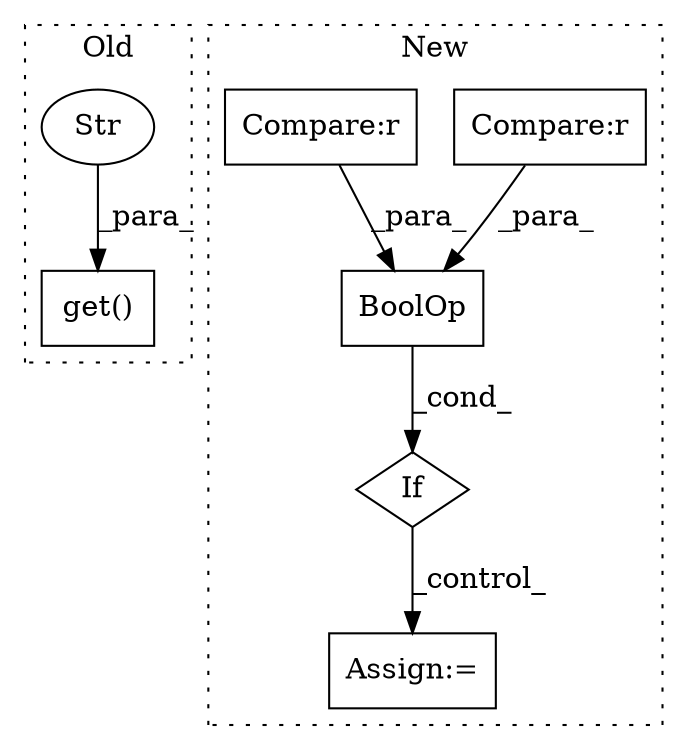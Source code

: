 digraph G {
subgraph cluster0 {
1 [label="get()" a="75" s="1926,1967" l="15,1" shape="box"];
4 [label="Str" a="66" s="1965" l="2" shape="ellipse"];
label = "Old";
style="dotted";
}
subgraph cluster1 {
2 [label="BoolOp" a="72" s="1944" l="47" shape="box"];
3 [label="Compare:r" a="40" s="1969" l="22" shape="box"];
5 [label="Compare:r" a="40" s="1944" l="20" shape="box"];
6 [label="If" a="96" s="1941" l="3" shape="diamond"];
7 [label="Assign:=" a="68" s="2141" l="3" shape="box"];
label = "New";
style="dotted";
}
2 -> 6 [label="_cond_"];
3 -> 2 [label="_para_"];
4 -> 1 [label="_para_"];
5 -> 2 [label="_para_"];
6 -> 7 [label="_control_"];
}